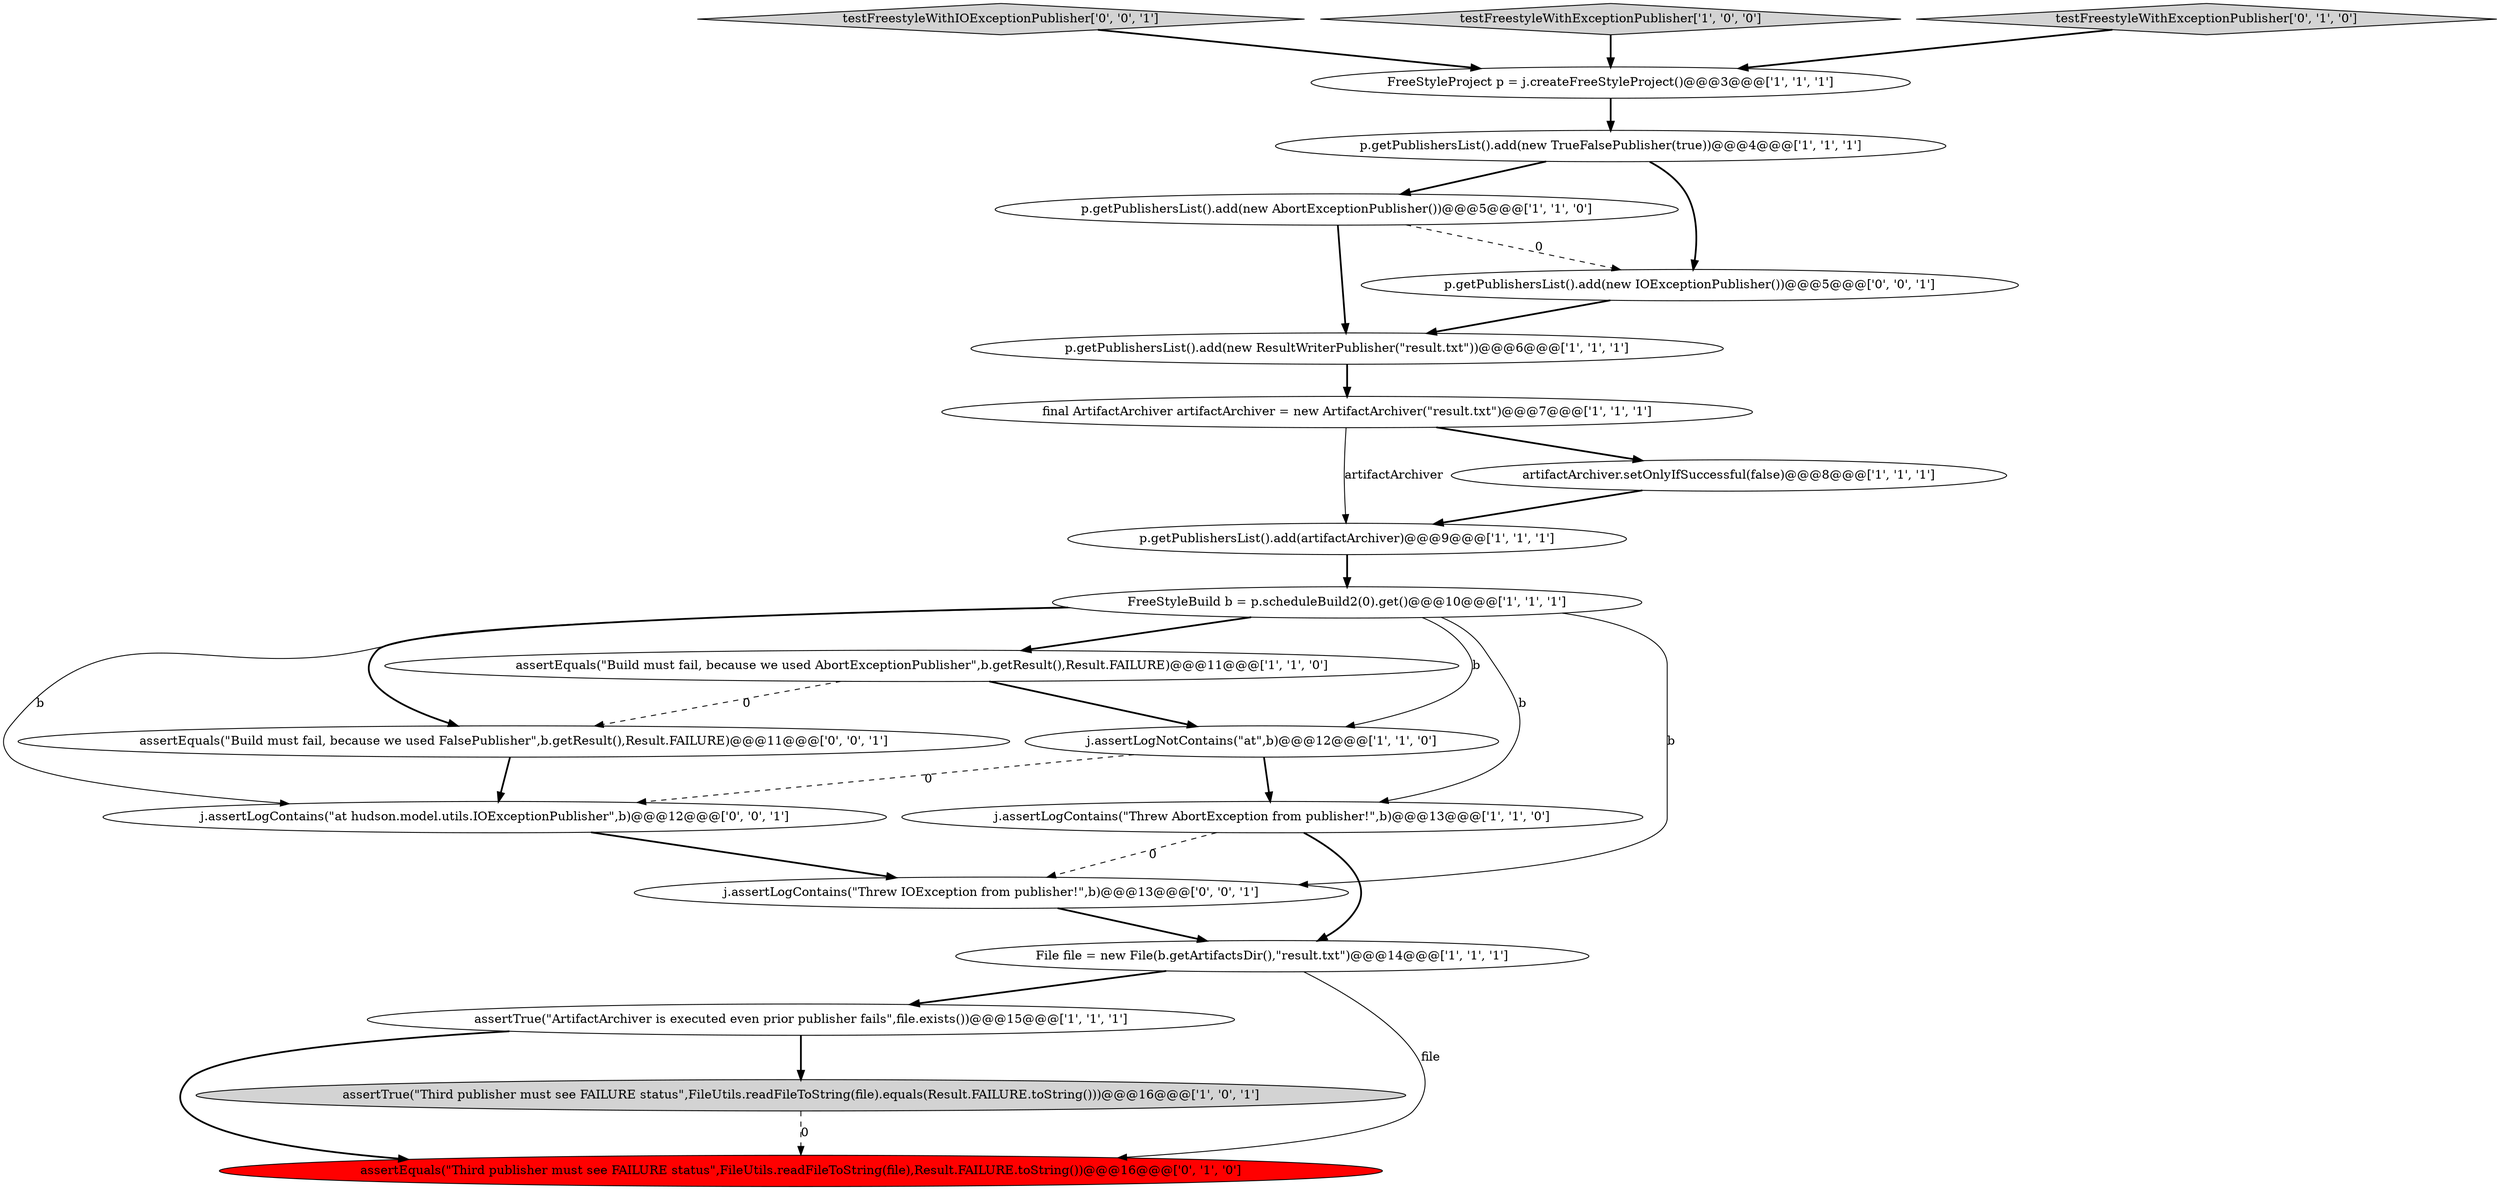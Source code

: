 digraph {
11 [style = filled, label = "FreeStyleBuild b = p.scheduleBuild2(0).get()@@@10@@@['1', '1', '1']", fillcolor = white, shape = ellipse image = "AAA0AAABBB1BBB"];
21 [style = filled, label = "p.getPublishersList().add(new IOExceptionPublisher())@@@5@@@['0', '0', '1']", fillcolor = white, shape = ellipse image = "AAA0AAABBB3BBB"];
9 [style = filled, label = "p.getPublishersList().add(new AbortExceptionPublisher())@@@5@@@['1', '1', '0']", fillcolor = white, shape = ellipse image = "AAA0AAABBB1BBB"];
20 [style = filled, label = "testFreestyleWithIOExceptionPublisher['0', '0', '1']", fillcolor = lightgray, shape = diamond image = "AAA0AAABBB3BBB"];
6 [style = filled, label = "p.getPublishersList().add(new TrueFalsePublisher(true))@@@4@@@['1', '1', '1']", fillcolor = white, shape = ellipse image = "AAA0AAABBB1BBB"];
16 [style = filled, label = "assertEquals(\"Third publisher must see FAILURE status\",FileUtils.readFileToString(file),Result.FAILURE.toString())@@@16@@@['0', '1', '0']", fillcolor = red, shape = ellipse image = "AAA1AAABBB2BBB"];
4 [style = filled, label = "p.getPublishersList().add(new ResultWriterPublisher(\"result.txt\"))@@@6@@@['1', '1', '1']", fillcolor = white, shape = ellipse image = "AAA0AAABBB1BBB"];
19 [style = filled, label = "j.assertLogContains(\"Threw IOException from publisher!\",b)@@@13@@@['0', '0', '1']", fillcolor = white, shape = ellipse image = "AAA0AAABBB3BBB"];
17 [style = filled, label = "j.assertLogContains(\"at hudson.model.utils.IOExceptionPublisher\",b)@@@12@@@['0', '0', '1']", fillcolor = white, shape = ellipse image = "AAA0AAABBB3BBB"];
7 [style = filled, label = "j.assertLogContains(\"Threw AbortException from publisher!\",b)@@@13@@@['1', '1', '0']", fillcolor = white, shape = ellipse image = "AAA0AAABBB1BBB"];
5 [style = filled, label = "final ArtifactArchiver artifactArchiver = new ArtifactArchiver(\"result.txt\")@@@7@@@['1', '1', '1']", fillcolor = white, shape = ellipse image = "AAA0AAABBB1BBB"];
0 [style = filled, label = "testFreestyleWithExceptionPublisher['1', '0', '0']", fillcolor = lightgray, shape = diamond image = "AAA0AAABBB1BBB"];
14 [style = filled, label = "assertEquals(\"Build must fail, because we used AbortExceptionPublisher\",b.getResult(),Result.FAILURE)@@@11@@@['1', '1', '0']", fillcolor = white, shape = ellipse image = "AAA0AAABBB1BBB"];
2 [style = filled, label = "FreeStyleProject p = j.createFreeStyleProject()@@@3@@@['1', '1', '1']", fillcolor = white, shape = ellipse image = "AAA0AAABBB1BBB"];
1 [style = filled, label = "artifactArchiver.setOnlyIfSuccessful(false)@@@8@@@['1', '1', '1']", fillcolor = white, shape = ellipse image = "AAA0AAABBB1BBB"];
12 [style = filled, label = "j.assertLogNotContains(\"at\",b)@@@12@@@['1', '1', '0']", fillcolor = white, shape = ellipse image = "AAA0AAABBB1BBB"];
13 [style = filled, label = "assertTrue(\"ArtifactArchiver is executed even prior publisher fails\",file.exists())@@@15@@@['1', '1', '1']", fillcolor = white, shape = ellipse image = "AAA0AAABBB1BBB"];
3 [style = filled, label = "p.getPublishersList().add(artifactArchiver)@@@9@@@['1', '1', '1']", fillcolor = white, shape = ellipse image = "AAA0AAABBB1BBB"];
10 [style = filled, label = "assertTrue(\"Third publisher must see FAILURE status\",FileUtils.readFileToString(file).equals(Result.FAILURE.toString()))@@@16@@@['1', '0', '1']", fillcolor = lightgray, shape = ellipse image = "AAA0AAABBB1BBB"];
18 [style = filled, label = "assertEquals(\"Build must fail, because we used FalsePublisher\",b.getResult(),Result.FAILURE)@@@11@@@['0', '0', '1']", fillcolor = white, shape = ellipse image = "AAA0AAABBB3BBB"];
8 [style = filled, label = "File file = new File(b.getArtifactsDir(),\"result.txt\")@@@14@@@['1', '1', '1']", fillcolor = white, shape = ellipse image = "AAA0AAABBB1BBB"];
15 [style = filled, label = "testFreestyleWithExceptionPublisher['0', '1', '0']", fillcolor = lightgray, shape = diamond image = "AAA0AAABBB2BBB"];
13->10 [style = bold, label=""];
11->7 [style = solid, label="b"];
15->2 [style = bold, label=""];
11->14 [style = bold, label=""];
2->6 [style = bold, label=""];
6->21 [style = bold, label=""];
9->4 [style = bold, label=""];
0->2 [style = bold, label=""];
1->3 [style = bold, label=""];
3->11 [style = bold, label=""];
18->17 [style = bold, label=""];
12->17 [style = dashed, label="0"];
11->17 [style = solid, label="b"];
7->8 [style = bold, label=""];
13->16 [style = bold, label=""];
12->7 [style = bold, label=""];
11->18 [style = bold, label=""];
17->19 [style = bold, label=""];
19->8 [style = bold, label=""];
20->2 [style = bold, label=""];
5->3 [style = solid, label="artifactArchiver"];
11->12 [style = solid, label="b"];
5->1 [style = bold, label=""];
7->19 [style = dashed, label="0"];
9->21 [style = dashed, label="0"];
8->16 [style = solid, label="file"];
14->12 [style = bold, label=""];
10->16 [style = dashed, label="0"];
11->19 [style = solid, label="b"];
6->9 [style = bold, label=""];
14->18 [style = dashed, label="0"];
4->5 [style = bold, label=""];
8->13 [style = bold, label=""];
21->4 [style = bold, label=""];
}
